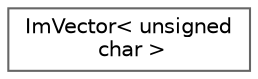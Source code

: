 digraph "Graphical Class Hierarchy"
{
 // LATEX_PDF_SIZE
  bgcolor="transparent";
  edge [fontname=Helvetica,fontsize=10,labelfontname=Helvetica,labelfontsize=10];
  node [fontname=Helvetica,fontsize=10,shape=box,height=0.2,width=0.4];
  rankdir="LR";
  Node0 [label="ImVector\< unsigned\l char \>",height=0.2,width=0.4,color="grey40", fillcolor="white", style="filled",URL="$struct_im_vector.html",tooltip=" "];
}

